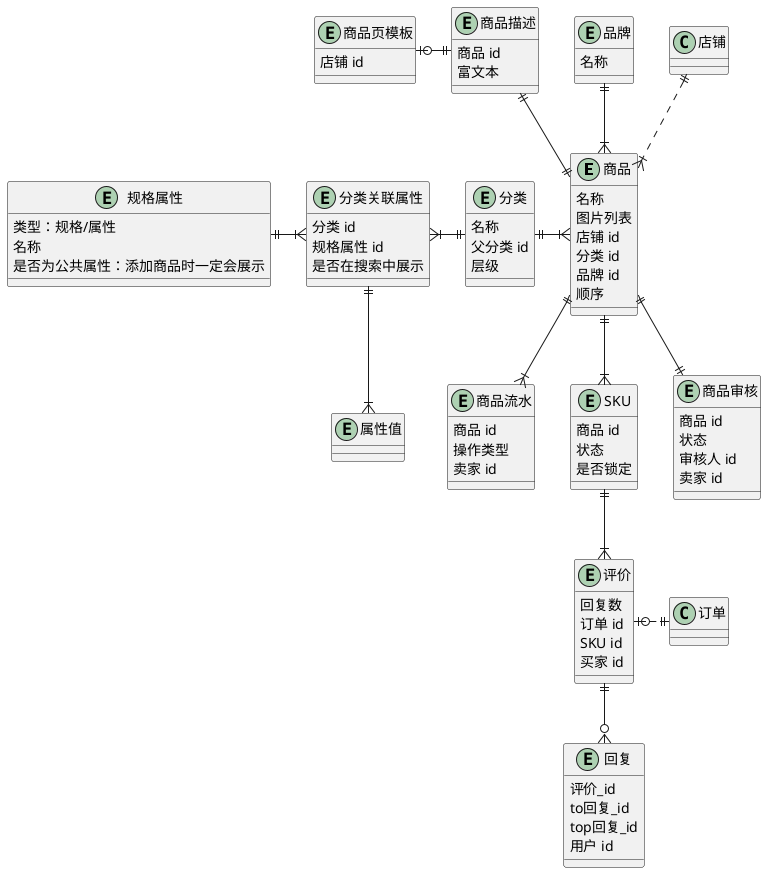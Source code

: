 @startuml 商品UML

entity 商品 {
    名称
    图片列表
    店铺 id
    分类 id
    品牌 id
    顺序
}
entity 分类 {
    名称
    父分类 id
    层级
}
entity 规格属性 {
    ' 分类不同，规则属性不同
    类型：规格/属性
    名称
    是否为公共属性：添加商品时一定会展示
}
entity 分类关联属性 {
    分类 id
    规格属性 id
    是否在搜索中展示
}
entity 属性值 {

}
entity 品牌 {
    名称
}
entity 商品审核 {
    商品 id
    状态
    审核人 id
    卖家 id
}
entity 商品流水 {
    商品 id
    操作类型
    卖家 id
}
entity 商品描述 {
    商品 id
    富文本
}
entity 商品页模板 {
    ' 暂不做
    店铺 id
}
entity 评价 {
    回复数
    订单 id
    SKU id
    买家 id
}
entity 回复 {
    评价_id
    to回复_id
    top回复_id
    用户 id
}
entity SKU {
    商品 id
    状态
    是否锁定
}

店铺 ||..|{ 商品
规格属性 ||-|{ 分类关联属性
分类关联属性 }|-|| 分类
分类 ||-|{ 商品
商品 }|-u-|| 品牌
商品 ||--|| 商品审核
商品 ||--|{ 商品流水
商品 ||-u-|| 商品描述
商品描述 ||-l-o| 商品页模板
商品 ||--|{ SKU
分类关联属性 ||--|{ 属性值

SKU ||--|{ 评价
评价 |o.|| 订单
评价 ||--o{ 回复

@enduml